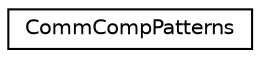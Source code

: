 digraph "Graphical Class Hierarchy"
{
 // INTERACTIVE_SVG=YES
  edge [fontname="Helvetica",fontsize="10",labelfontname="Helvetica",labelfontsize="10"];
  node [fontname="Helvetica",fontsize="10",shape=record];
  rankdir="LR";
  Node0 [label="CommCompPatterns",height=0.2,width=0.4,color="black", fillcolor="white", style="filled",URL="$classCommCompPatterns.html",tooltip="Communication data for with partial vertices. "];
}
